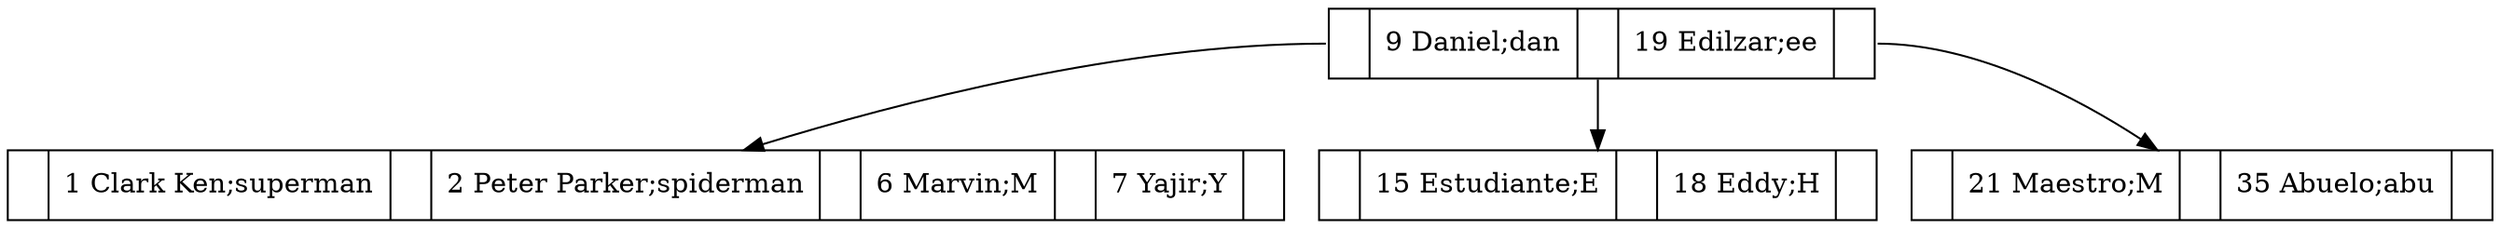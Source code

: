 digraph G{
node[shape=record]
node1836019240[label = "<f0>|<f1>9 Daniel;dan|<f2>|<f3>19 Edilzar;ee|<f4>"]
node325040804[label = "<f0>|<f1>1 Clark Ken;superman|<f2>|<f3>2 Peter Parker;spiderman|<f4>|<f5>6 Marvin;M|<f6>|<f7>7 Yajir;Y|<f8>"]
node1836019240:f0->node325040804
node1173230247[label = "<f0>|<f1>15 Estudiante;E|<f2>|<f3>18 Eddy;H|<f4>"]
node1836019240:f2->node1173230247
node856419764[label = "<f0>|<f1>21 Maestro;M|<f2>|<f3>35 Abuelo;abu|<f4>"]
node1836019240:f4->node856419764
}
